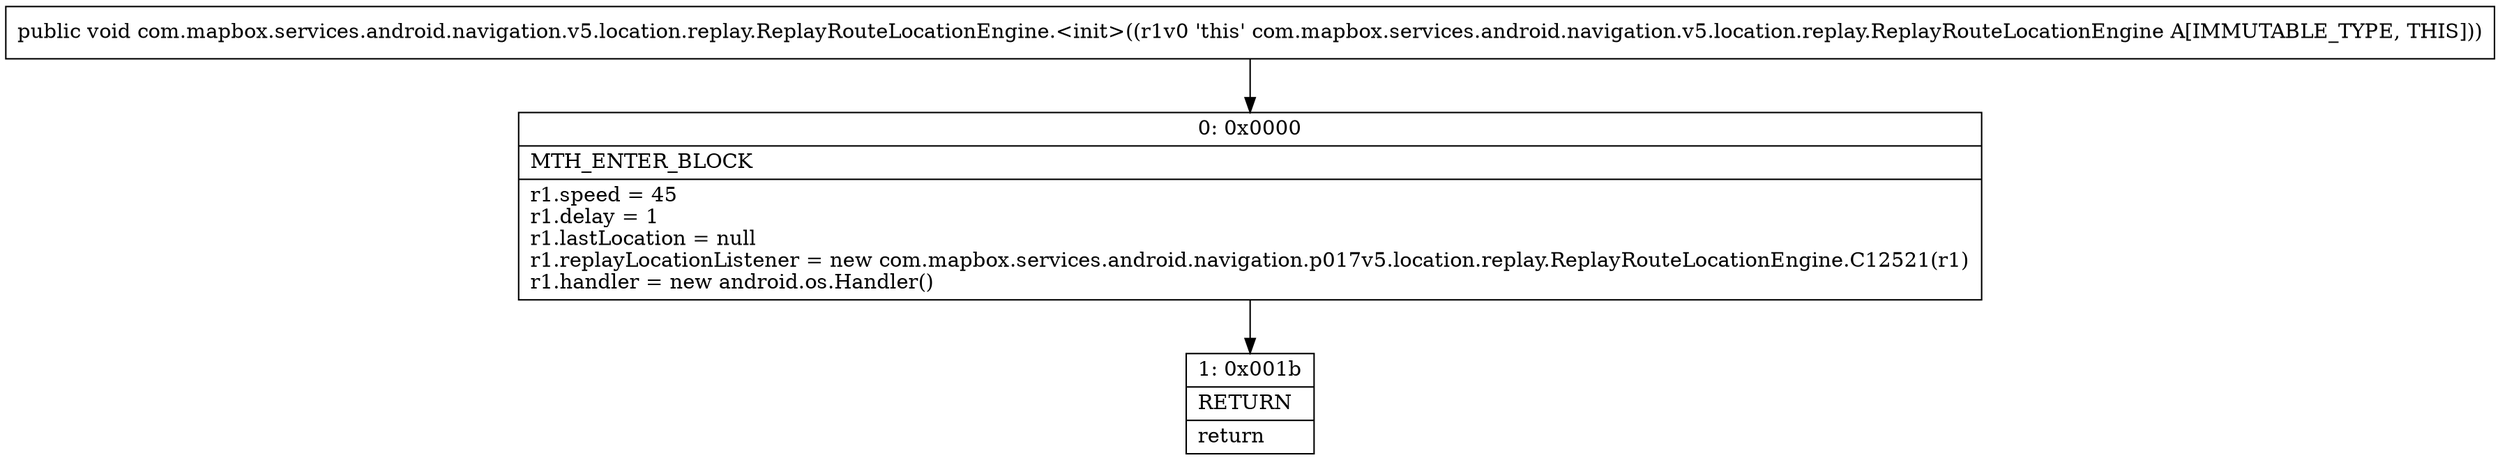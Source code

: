 digraph "CFG forcom.mapbox.services.android.navigation.v5.location.replay.ReplayRouteLocationEngine.\<init\>()V" {
Node_0 [shape=record,label="{0\:\ 0x0000|MTH_ENTER_BLOCK\l|r1.speed = 45\lr1.delay = 1\lr1.lastLocation = null\lr1.replayLocationListener = new com.mapbox.services.android.navigation.p017v5.location.replay.ReplayRouteLocationEngine.C12521(r1)\lr1.handler = new android.os.Handler()\l}"];
Node_1 [shape=record,label="{1\:\ 0x001b|RETURN\l|return\l}"];
MethodNode[shape=record,label="{public void com.mapbox.services.android.navigation.v5.location.replay.ReplayRouteLocationEngine.\<init\>((r1v0 'this' com.mapbox.services.android.navigation.v5.location.replay.ReplayRouteLocationEngine A[IMMUTABLE_TYPE, THIS])) }"];
MethodNode -> Node_0;
Node_0 -> Node_1;
}

